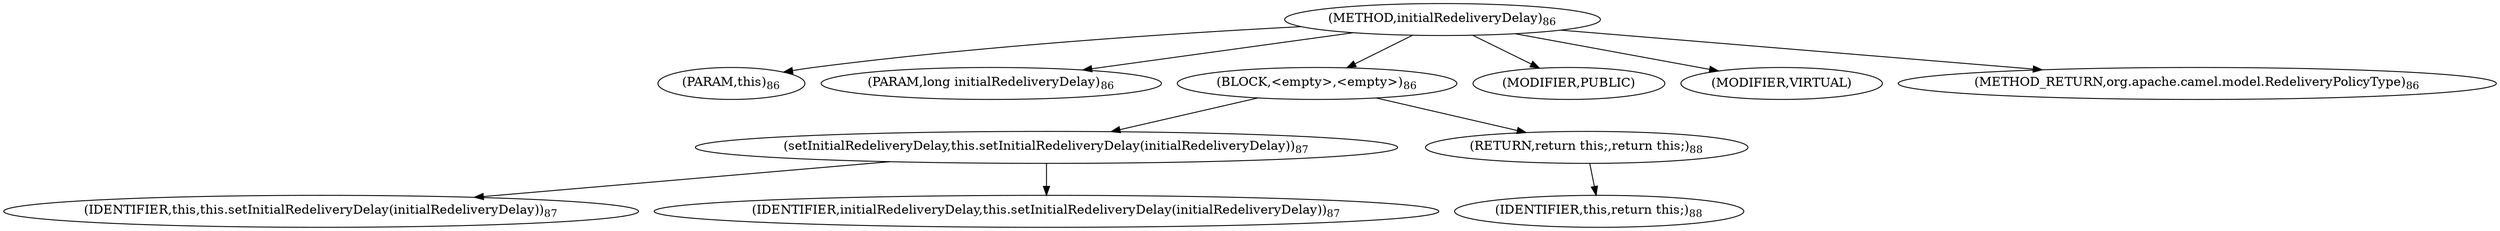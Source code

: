 digraph "initialRedeliveryDelay" {  
"211" [label = <(METHOD,initialRedeliveryDelay)<SUB>86</SUB>> ]
"13" [label = <(PARAM,this)<SUB>86</SUB>> ]
"212" [label = <(PARAM,long initialRedeliveryDelay)<SUB>86</SUB>> ]
"213" [label = <(BLOCK,&lt;empty&gt;,&lt;empty&gt;)<SUB>86</SUB>> ]
"214" [label = <(setInitialRedeliveryDelay,this.setInitialRedeliveryDelay(initialRedeliveryDelay))<SUB>87</SUB>> ]
"12" [label = <(IDENTIFIER,this,this.setInitialRedeliveryDelay(initialRedeliveryDelay))<SUB>87</SUB>> ]
"215" [label = <(IDENTIFIER,initialRedeliveryDelay,this.setInitialRedeliveryDelay(initialRedeliveryDelay))<SUB>87</SUB>> ]
"216" [label = <(RETURN,return this;,return this;)<SUB>88</SUB>> ]
"14" [label = <(IDENTIFIER,this,return this;)<SUB>88</SUB>> ]
"217" [label = <(MODIFIER,PUBLIC)> ]
"218" [label = <(MODIFIER,VIRTUAL)> ]
"219" [label = <(METHOD_RETURN,org.apache.camel.model.RedeliveryPolicyType)<SUB>86</SUB>> ]
  "211" -> "13" 
  "211" -> "212" 
  "211" -> "213" 
  "211" -> "217" 
  "211" -> "218" 
  "211" -> "219" 
  "213" -> "214" 
  "213" -> "216" 
  "214" -> "12" 
  "214" -> "215" 
  "216" -> "14" 
}

